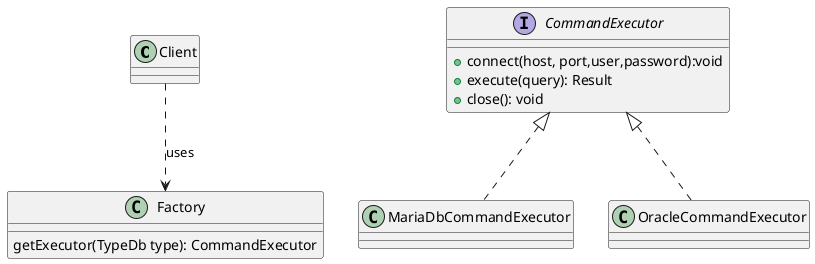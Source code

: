 @startuml Factory
class Client
interface CommandExecutor {
     + connect(host, port,user,password):void  
     + execute(query): Result  
     + close(): void
}
class MariaDbCommandExecutor
class OracleCommandExecutor
class Factory {
     getExecutor(TypeDb type): CommandExecutor
}

CommandExecutor <|.. MariaDbCommandExecutor
CommandExecutor <|..OracleCommandExecutor

Client ..> Factory : uses

@enduml